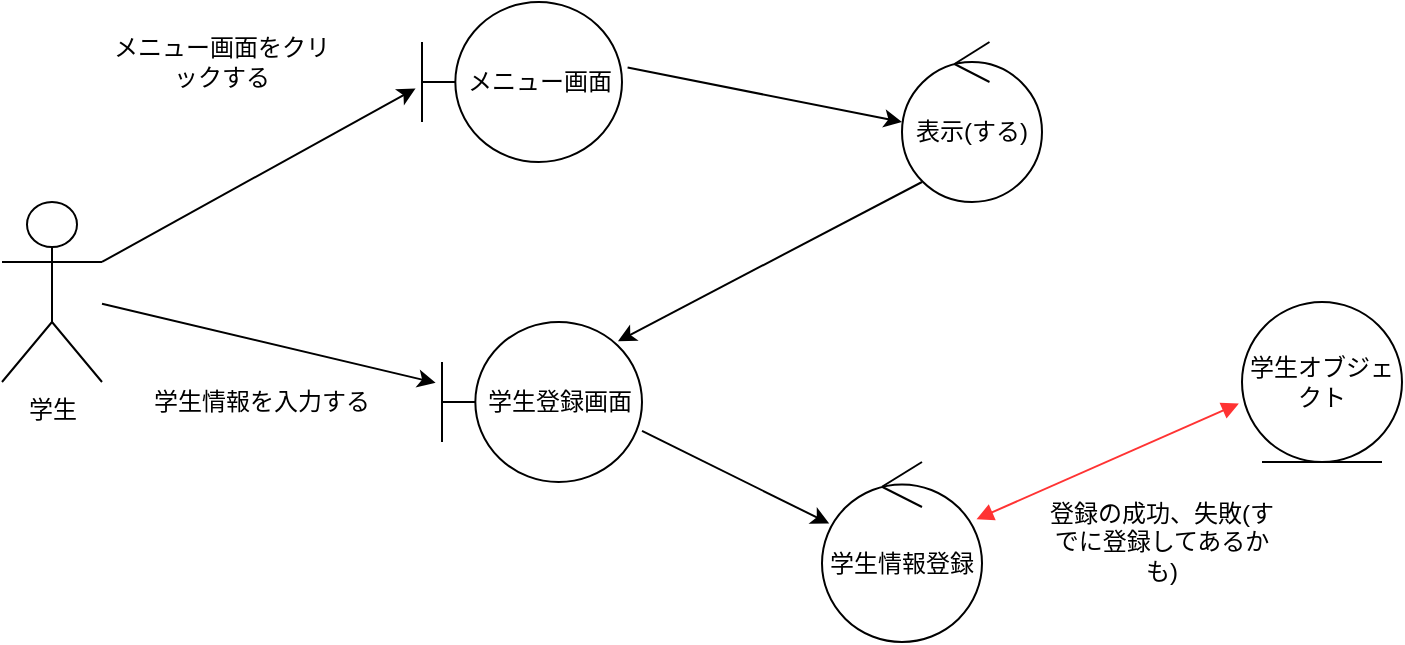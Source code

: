 <mxfile>
    <diagram id="QnDHqKquDm8xJS8GhUUa" name="ページ1">
        <mxGraphModel dx="602" dy="563" grid="1" gridSize="10" guides="1" tooltips="1" connect="1" arrows="1" fold="1" page="1" pageScale="1" pageWidth="827" pageHeight="1169" math="0" shadow="0">
            <root>
                <mxCell id="0"/>
                <mxCell id="1" parent="0"/>
                <mxCell id="3" value="学生" style="shape=umlActor;verticalLabelPosition=bottom;verticalAlign=top;html=1;outlineConnect=0;" vertex="1" parent="1">
                    <mxGeometry x="230" y="310" width="50" height="90" as="geometry"/>
                </mxCell>
                <mxCell id="4" value="メニュー画面" style="shape=umlBoundary;whiteSpace=wrap;html=1;" vertex="1" parent="1">
                    <mxGeometry x="440" y="210" width="100" height="80" as="geometry"/>
                </mxCell>
                <mxCell id="5" value="" style="endArrow=classic;html=1;rounded=0;entryX=-0.032;entryY=0.54;entryDx=0;entryDy=0;entryPerimeter=0;exitX=1;exitY=0.333;exitDx=0;exitDy=0;exitPerimeter=0;" edge="1" parent="1" source="3" target="4">
                    <mxGeometry width="50" height="50" relative="1" as="geometry">
                        <mxPoint x="340" y="370" as="sourcePoint"/>
                        <mxPoint x="390" y="320" as="targetPoint"/>
                    </mxGeometry>
                </mxCell>
                <mxCell id="6" value="メニュー画面をクリックする" style="rounded=0;whiteSpace=wrap;html=1;fillColor=none;strokeColor=none;" vertex="1" parent="1">
                    <mxGeometry x="280" y="210" width="120" height="60" as="geometry"/>
                </mxCell>
                <mxCell id="7" value="表示(する)" style="ellipse;shape=umlControl;whiteSpace=wrap;html=1;" vertex="1" parent="1">
                    <mxGeometry x="680" y="230" width="70" height="80" as="geometry"/>
                </mxCell>
                <mxCell id="8" value="" style="endArrow=classic;html=1;rounded=0;entryX=0;entryY=0.5;entryDx=0;entryDy=0;entryPerimeter=0;exitX=1.028;exitY=0.41;exitDx=0;exitDy=0;exitPerimeter=0;" edge="1" parent="1" source="4" target="7">
                    <mxGeometry width="50" height="50" relative="1" as="geometry">
                        <mxPoint x="400" y="527" as="sourcePoint"/>
                        <mxPoint x="557" y="440" as="targetPoint"/>
                    </mxGeometry>
                </mxCell>
                <mxCell id="9" value="学生登録画面" style="shape=umlBoundary;whiteSpace=wrap;html=1;" vertex="1" parent="1">
                    <mxGeometry x="450" y="370" width="100" height="80" as="geometry"/>
                </mxCell>
                <mxCell id="10" value="" style="endArrow=classic;html=1;rounded=0;entryX=0.88;entryY=0.12;entryDx=0;entryDy=0;entryPerimeter=0;exitX=0.143;exitY=0.875;exitDx=0;exitDy=0;exitPerimeter=0;" edge="1" parent="1" source="7" target="9">
                    <mxGeometry width="50" height="50" relative="1" as="geometry">
                        <mxPoint x="640" y="410" as="sourcePoint"/>
                        <mxPoint x="777" y="437" as="targetPoint"/>
                    </mxGeometry>
                </mxCell>
                <mxCell id="11" value="" style="endArrow=classic;html=1;rounded=0;entryX=-0.032;entryY=0.38;entryDx=0;entryDy=0;entryPerimeter=0;" edge="1" parent="1" source="3" target="9">
                    <mxGeometry width="50" height="50" relative="1" as="geometry">
                        <mxPoint x="482" y="600" as="sourcePoint"/>
                        <mxPoint x="330" y="680" as="targetPoint"/>
                    </mxGeometry>
                </mxCell>
                <mxCell id="12" value="学生情報を入力する" style="rounded=0;whiteSpace=wrap;html=1;fillColor=none;strokeColor=none;" vertex="1" parent="1">
                    <mxGeometry x="300" y="380" width="120" height="60" as="geometry"/>
                </mxCell>
                <mxCell id="13" value="学生情報登録" style="ellipse;shape=umlControl;whiteSpace=wrap;html=1;" vertex="1" parent="1">
                    <mxGeometry x="640" y="440" width="80" height="90" as="geometry"/>
                </mxCell>
                <mxCell id="14" value="" style="endArrow=classic;html=1;rounded=0;entryX=0.045;entryY=0.342;entryDx=0;entryDy=0;entryPerimeter=0;exitX=1;exitY=0.68;exitDx=0;exitDy=0;exitPerimeter=0;" edge="1" parent="1" source="9" target="13">
                    <mxGeometry width="50" height="50" relative="1" as="geometry">
                        <mxPoint x="270" y="580" as="sourcePoint"/>
                        <mxPoint x="407" y="607" as="targetPoint"/>
                    </mxGeometry>
                </mxCell>
                <mxCell id="15" value="学生オブジェクト" style="ellipse;shape=umlEntity;whiteSpace=wrap;html=1;" vertex="1" parent="1">
                    <mxGeometry x="850" y="360" width="80" height="80" as="geometry"/>
                </mxCell>
                <mxCell id="16" value="" style="endArrow=block;startArrow=block;endFill=1;startFill=1;html=1;rounded=0;entryX=-0.02;entryY=0.635;entryDx=0;entryDy=0;entryPerimeter=0;strokeColor=#FF3333;" edge="1" parent="1" source="13" target="15">
                    <mxGeometry width="160" relative="1" as="geometry">
                        <mxPoint x="780" y="540" as="sourcePoint"/>
                        <mxPoint x="940" y="540" as="targetPoint"/>
                    </mxGeometry>
                </mxCell>
                <mxCell id="17" value="登録の成功、失敗(すでに登録してあるかも)" style="rounded=0;whiteSpace=wrap;html=1;fillColor=none;strokeColor=none;" vertex="1" parent="1">
                    <mxGeometry x="750" y="450" width="120" height="60" as="geometry"/>
                </mxCell>
            </root>
        </mxGraphModel>
    </diagram>
    <diagram name="ページ1" id="7AXTRj4txg14pj_YzV8n">
        <mxGraphModel dx="1034" dy="570" grid="1" gridSize="10" guides="1" tooltips="1" connect="1" arrows="1" fold="1" page="1" pageScale="1" pageWidth="827" pageHeight="1169" math="0" shadow="0">
            <root>
                <mxCell id="0"/>
                <mxCell id="1" parent="0"/>
                <mxCell id="8dJaFdYAjDUSkmwdNP9B-1" value="学生" style="shape=umlActor;verticalLabelPosition=bottom;verticalAlign=top;html=1;outlineConnect=0;" vertex="1" parent="1">
                    <mxGeometry x="230" y="310" width="50" height="90" as="geometry"/>
                </mxCell>
                <mxCell id="8dJaFdYAjDUSkmwdNP9B-4" value="メニュー画面" style="shape=umlBoundary;whiteSpace=wrap;html=1;" vertex="1" parent="1">
                    <mxGeometry x="440" y="210" width="100" height="80" as="geometry"/>
                </mxCell>
                <mxCell id="8dJaFdYAjDUSkmwdNP9B-5" value="" style="endArrow=classic;html=1;rounded=0;entryX=-0.032;entryY=0.54;entryDx=0;entryDy=0;entryPerimeter=0;exitX=1;exitY=0.333;exitDx=0;exitDy=0;exitPerimeter=0;" edge="1" parent="1" source="8dJaFdYAjDUSkmwdNP9B-1" target="8dJaFdYAjDUSkmwdNP9B-4">
                    <mxGeometry width="50" height="50" relative="1" as="geometry">
                        <mxPoint x="340" y="370" as="sourcePoint"/>
                        <mxPoint x="390" y="320" as="targetPoint"/>
                    </mxGeometry>
                </mxCell>
                <mxCell id="8dJaFdYAjDUSkmwdNP9B-6" value="メニュー画面をクリックする" style="rounded=0;whiteSpace=wrap;html=1;fillColor=none;strokeColor=none;" vertex="1" parent="1">
                    <mxGeometry x="280" y="210" width="120" height="60" as="geometry"/>
                </mxCell>
                <mxCell id="8dJaFdYAjDUSkmwdNP9B-7" value="表示(する)" style="ellipse;shape=umlControl;whiteSpace=wrap;html=1;" vertex="1" parent="1">
                    <mxGeometry x="680" y="230" width="70" height="80" as="geometry"/>
                </mxCell>
                <mxCell id="8dJaFdYAjDUSkmwdNP9B-8" value="" style="endArrow=classic;html=1;rounded=0;entryX=0;entryY=0.5;entryDx=0;entryDy=0;entryPerimeter=0;exitX=1.028;exitY=0.41;exitDx=0;exitDy=0;exitPerimeter=0;" edge="1" parent="1" source="8dJaFdYAjDUSkmwdNP9B-4" target="8dJaFdYAjDUSkmwdNP9B-7">
                    <mxGeometry width="50" height="50" relative="1" as="geometry">
                        <mxPoint x="400" y="527" as="sourcePoint"/>
                        <mxPoint x="557" y="440" as="targetPoint"/>
                    </mxGeometry>
                </mxCell>
                <mxCell id="8dJaFdYAjDUSkmwdNP9B-9" value="学生登録画面" style="shape=umlBoundary;whiteSpace=wrap;html=1;" vertex="1" parent="1">
                    <mxGeometry x="450" y="370" width="100" height="80" as="geometry"/>
                </mxCell>
                <mxCell id="8dJaFdYAjDUSkmwdNP9B-10" value="" style="endArrow=classic;html=1;rounded=0;entryX=0.88;entryY=0.12;entryDx=0;entryDy=0;entryPerimeter=0;exitX=0.143;exitY=0.875;exitDx=0;exitDy=0;exitPerimeter=0;" edge="1" parent="1" source="8dJaFdYAjDUSkmwdNP9B-7" target="8dJaFdYAjDUSkmwdNP9B-9">
                    <mxGeometry width="50" height="50" relative="1" as="geometry">
                        <mxPoint x="640" y="410" as="sourcePoint"/>
                        <mxPoint x="777" y="437" as="targetPoint"/>
                    </mxGeometry>
                </mxCell>
                <mxCell id="8dJaFdYAjDUSkmwdNP9B-11" value="" style="endArrow=classic;html=1;rounded=0;entryX=-0.032;entryY=0.38;entryDx=0;entryDy=0;entryPerimeter=0;" edge="1" parent="1" source="8dJaFdYAjDUSkmwdNP9B-1" target="8dJaFdYAjDUSkmwdNP9B-9">
                    <mxGeometry width="50" height="50" relative="1" as="geometry">
                        <mxPoint x="482" y="600" as="sourcePoint"/>
                        <mxPoint x="330" y="680" as="targetPoint"/>
                    </mxGeometry>
                </mxCell>
                <mxCell id="8dJaFdYAjDUSkmwdNP9B-12" value="学生情報を入力する" style="rounded=0;whiteSpace=wrap;html=1;fillColor=none;strokeColor=none;" vertex="1" parent="1">
                    <mxGeometry x="300" y="380" width="120" height="60" as="geometry"/>
                </mxCell>
                <mxCell id="8dJaFdYAjDUSkmwdNP9B-13" value="学生情報登録" style="ellipse;shape=umlControl;whiteSpace=wrap;html=1;" vertex="1" parent="1">
                    <mxGeometry x="640" y="440" width="80" height="90" as="geometry"/>
                </mxCell>
                <mxCell id="8dJaFdYAjDUSkmwdNP9B-14" value="" style="endArrow=classic;html=1;rounded=0;entryX=0.045;entryY=0.342;entryDx=0;entryDy=0;entryPerimeter=0;exitX=1;exitY=0.68;exitDx=0;exitDy=0;exitPerimeter=0;" edge="1" parent="1" source="8dJaFdYAjDUSkmwdNP9B-9" target="8dJaFdYAjDUSkmwdNP9B-13">
                    <mxGeometry width="50" height="50" relative="1" as="geometry">
                        <mxPoint x="270" y="580" as="sourcePoint"/>
                        <mxPoint x="407" y="607" as="targetPoint"/>
                    </mxGeometry>
                </mxCell>
                <mxCell id="8dJaFdYAjDUSkmwdNP9B-15" value="学生オブジェクト" style="ellipse;shape=umlEntity;whiteSpace=wrap;html=1;" vertex="1" parent="1">
                    <mxGeometry x="850" y="360" width="80" height="80" as="geometry"/>
                </mxCell>
                <mxCell id="8dJaFdYAjDUSkmwdNP9B-17" value="" style="endArrow=block;startArrow=block;endFill=1;startFill=1;html=1;rounded=0;entryX=-0.02;entryY=0.635;entryDx=0;entryDy=0;entryPerimeter=0;strokeColor=#FF3333;" edge="1" parent="1" source="8dJaFdYAjDUSkmwdNP9B-13" target="8dJaFdYAjDUSkmwdNP9B-15">
                    <mxGeometry width="160" relative="1" as="geometry">
                        <mxPoint x="780" y="540" as="sourcePoint"/>
                        <mxPoint x="940" y="540" as="targetPoint"/>
                    </mxGeometry>
                </mxCell>
                <mxCell id="8dJaFdYAjDUSkmwdNP9B-18" value="登録の成功、失敗(すでに登録してあるかも)" style="rounded=0;whiteSpace=wrap;html=1;fillColor=none;strokeColor=none;" vertex="1" parent="1">
                    <mxGeometry x="750" y="450" width="120" height="60" as="geometry"/>
                </mxCell>
            </root>
        </mxGraphModel>
    </diagram>
</mxfile>